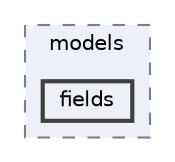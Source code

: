 digraph "C:/Users/LukeMabie/documents/Development/Password_Saver_Using_Django-master/venv/Lib/site-packages/django/db/models/fields"
{
 // LATEX_PDF_SIZE
  bgcolor="transparent";
  edge [fontname=Helvetica,fontsize=10,labelfontname=Helvetica,labelfontsize=10];
  node [fontname=Helvetica,fontsize=10,shape=box,height=0.2,width=0.4];
  compound=true
  subgraph clusterdir_267a04adef702afdbda3f7e8d8f9ffe5 {
    graph [ bgcolor="#edf0f7", pencolor="grey50", label="models", fontname=Helvetica,fontsize=10 style="filled,dashed", URL="dir_267a04adef702afdbda3f7e8d8f9ffe5.html",tooltip=""]
  dir_c24d13e93bfa16c10481b732bdf7cdb0 [label="fields", fillcolor="#edf0f7", color="grey25", style="filled,bold", URL="dir_c24d13e93bfa16c10481b732bdf7cdb0.html",tooltip=""];
  }
}
